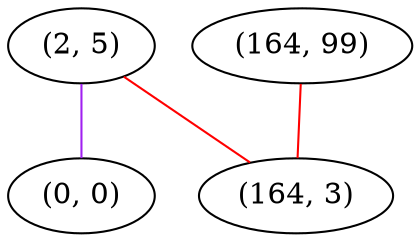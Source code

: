 graph "" {
"(2, 5)";
"(0, 0)";
"(164, 99)";
"(164, 3)";
"(2, 5)" -- "(0, 0)"  [color=purple, key=0, weight=4];
"(2, 5)" -- "(164, 3)"  [color=red, key=0, weight=1];
"(164, 99)" -- "(164, 3)"  [color=red, key=0, weight=1];
}
